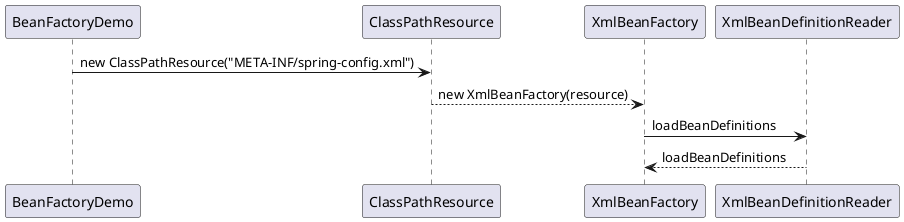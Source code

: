 @startuml
'XmlBeanFactory factory = new XmlBeanFactory(resource);'
BeanFactoryDemo -> ClassPathResource: new ClassPathResource("META-INF/spring-config.xml")
ClassPathResource --> XmlBeanFactory: new XmlBeanFactory(resource)

XmlBeanFactory -> XmlBeanDefinitionReader: loadBeanDefinitions
XmlBeanFactory <-- XmlBeanDefinitionReader: loadBeanDefinitions
@enduml